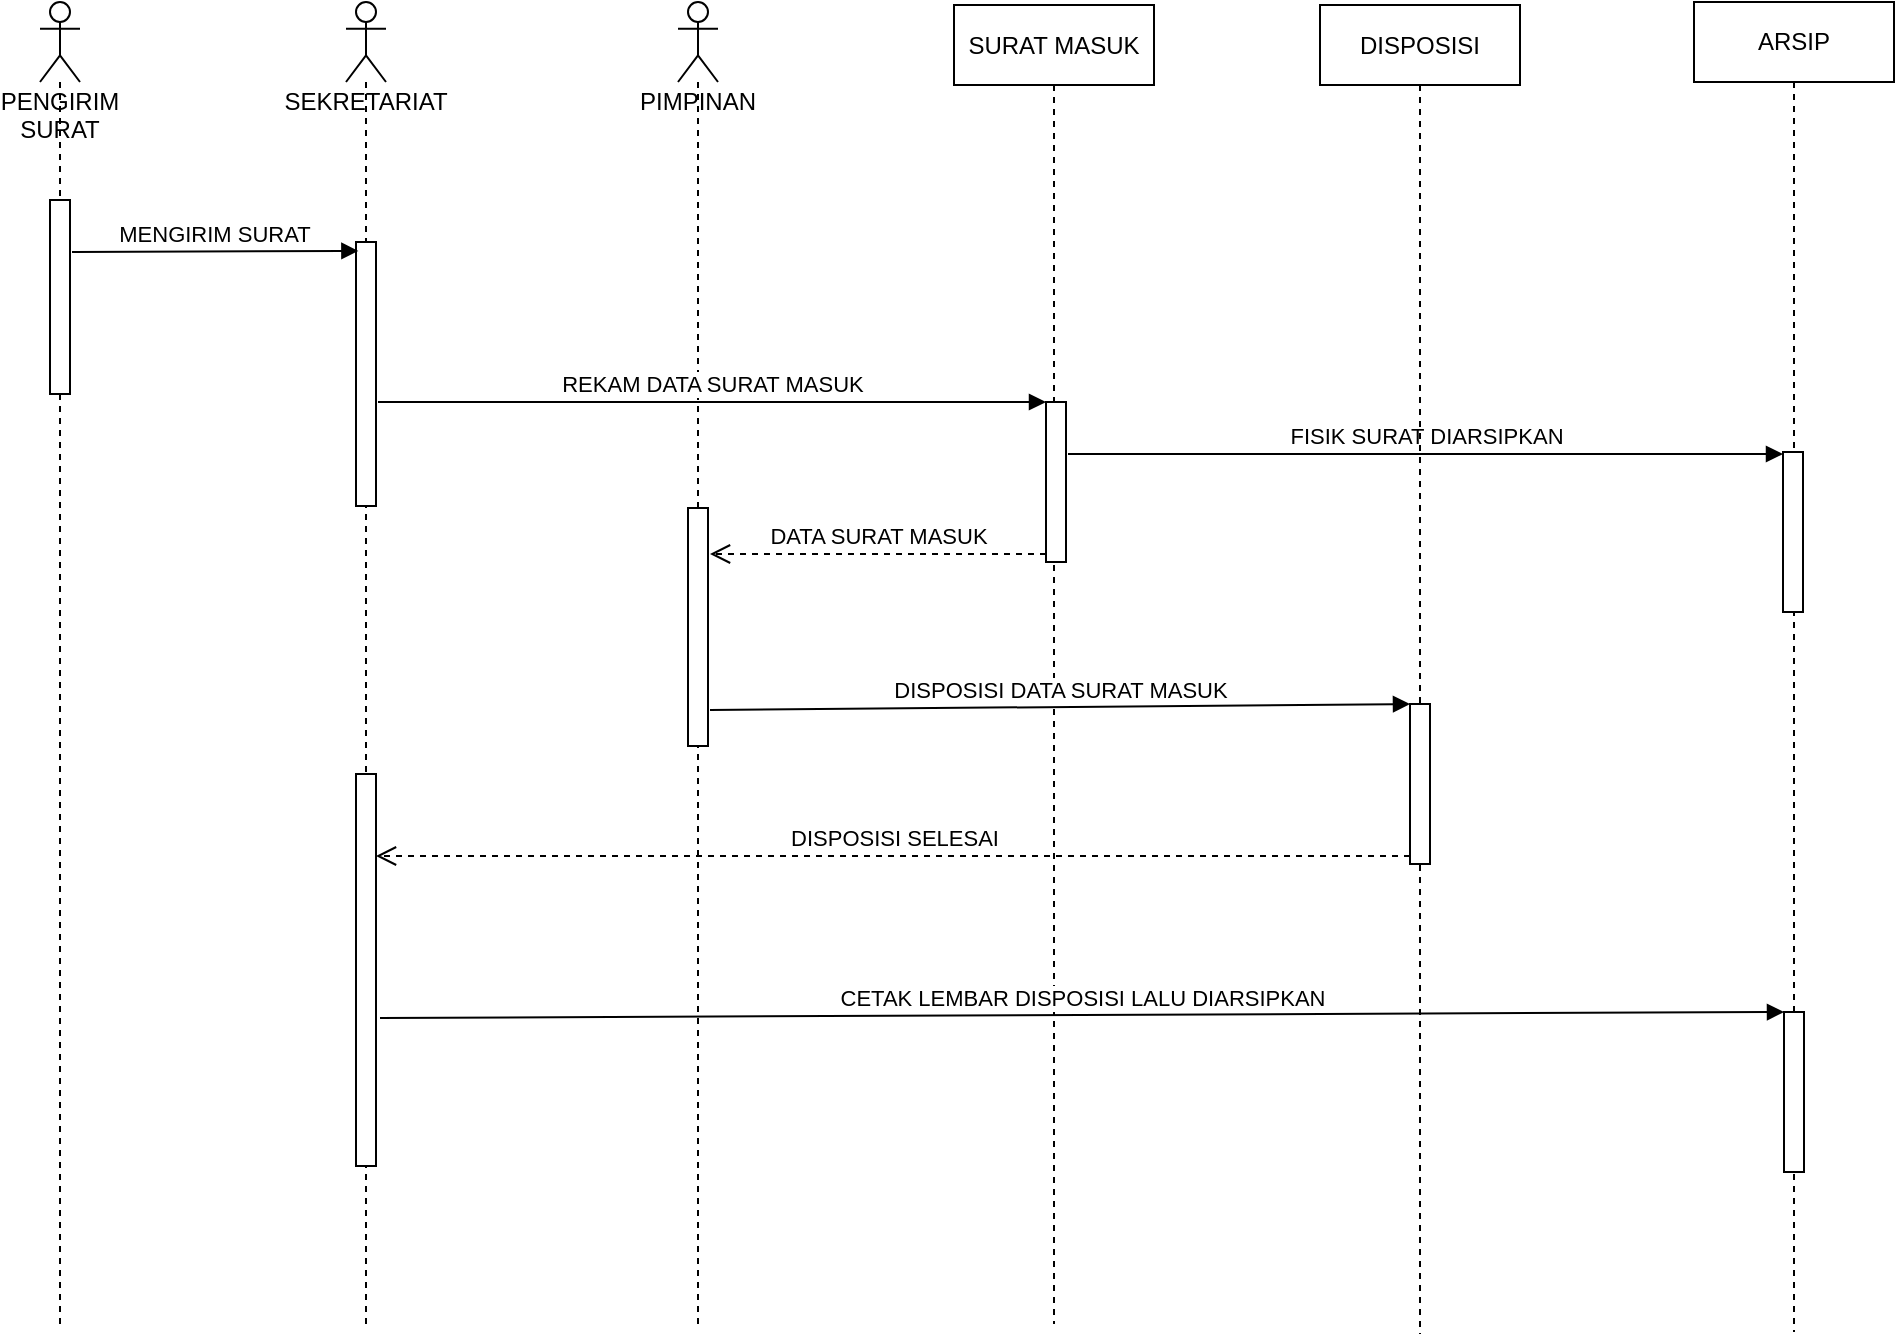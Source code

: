 <mxfile version="20.0.1" type="device" pages="2"><diagram id="4XVUiRChP693ibhbtJb5" name="SURAT MASUK"><mxGraphModel dx="1331" dy="399" grid="0" gridSize="10" guides="1" tooltips="1" connect="1" arrows="1" fold="1" page="0" pageScale="1" pageWidth="850" pageHeight="1100" math="0" shadow="0"><root><mxCell id="0"/><mxCell id="1" parent="0"/><mxCell id="fy22HivwUPc12UEzVpn1-1" value="&lt;div align=&quot;center&quot;&gt;PENGIRIM SURAT&lt;/div&gt;" style="shape=umlLifeline;participant=umlActor;perimeter=lifelinePerimeter;whiteSpace=wrap;html=1;container=1;collapsible=0;recursiveResize=0;verticalAlign=top;spacingTop=36;outlineConnect=0;align=center;" parent="1" vertex="1"><mxGeometry x="5" y="195" width="20" height="664" as="geometry"/></mxCell><mxCell id="fy22HivwUPc12UEzVpn1-7" value="" style="html=1;points=[];perimeter=orthogonalPerimeter;" parent="fy22HivwUPc12UEzVpn1-1" vertex="1"><mxGeometry x="5" y="99" width="10" height="97" as="geometry"/></mxCell><mxCell id="fy22HivwUPc12UEzVpn1-18" value="SEKRETARIAT" style="shape=umlLifeline;participant=umlActor;perimeter=lifelinePerimeter;whiteSpace=wrap;html=1;container=1;collapsible=0;recursiveResize=0;verticalAlign=top;spacingTop=36;outlineConnect=0;align=center;" parent="1" vertex="1"><mxGeometry x="158" y="195" width="20" height="662" as="geometry"/></mxCell><mxCell id="fy22HivwUPc12UEzVpn1-19" value="" style="html=1;points=[];perimeter=orthogonalPerimeter;" parent="fy22HivwUPc12UEzVpn1-18" vertex="1"><mxGeometry x="5" y="120" width="10" height="132" as="geometry"/></mxCell><mxCell id="3ps5VGkTfkddRKdWtkjc-1" value="" style="html=1;points=[];perimeter=orthogonalPerimeter;" vertex="1" parent="fy22HivwUPc12UEzVpn1-18"><mxGeometry x="5" y="386" width="10" height="196" as="geometry"/></mxCell><mxCell id="fy22HivwUPc12UEzVpn1-20" value="PIMPINAN" style="shape=umlLifeline;participant=umlActor;perimeter=lifelinePerimeter;whiteSpace=wrap;html=1;container=1;collapsible=0;recursiveResize=0;verticalAlign=top;spacingTop=36;outlineConnect=0;align=center;" parent="1" vertex="1"><mxGeometry x="324" y="195" width="20" height="662" as="geometry"/></mxCell><mxCell id="fy22HivwUPc12UEzVpn1-21" value="" style="html=1;points=[];perimeter=orthogonalPerimeter;" parent="fy22HivwUPc12UEzVpn1-20" vertex="1"><mxGeometry x="5" y="253" width="10" height="119" as="geometry"/></mxCell><mxCell id="fy22HivwUPc12UEzVpn1-22" value="SURAT MASUK" style="shape=umlLifeline;perimeter=lifelinePerimeter;whiteSpace=wrap;html=1;container=1;collapsible=0;recursiveResize=0;outlineConnect=0;" parent="1" vertex="1"><mxGeometry x="462" y="196.5" width="100" height="659.5" as="geometry"/></mxCell><mxCell id="fy22HivwUPc12UEzVpn1-39" value="" style="html=1;points=[];perimeter=orthogonalPerimeter;" parent="fy22HivwUPc12UEzVpn1-22" vertex="1"><mxGeometry x="46" y="198.5" width="10" height="80" as="geometry"/></mxCell><mxCell id="fy22HivwUPc12UEzVpn1-52" value="FISIK SURAT DIARSIPKAN" style="html=1;verticalAlign=bottom;endArrow=block;rounded=0;" parent="fy22HivwUPc12UEzVpn1-22" target="jcJ-LxDIHRgYZGGA7PKp-1" edge="1"><mxGeometry width="80" relative="1" as="geometry"><mxPoint x="57" y="224.5" as="sourcePoint"/><mxPoint x="419.5" y="224.5" as="targetPoint"/></mxGeometry></mxCell><mxCell id="fy22HivwUPc12UEzVpn1-23" value="DISPOSISI" style="shape=umlLifeline;perimeter=lifelinePerimeter;whiteSpace=wrap;html=1;container=1;collapsible=0;recursiveResize=0;outlineConnect=0;" parent="1" vertex="1"><mxGeometry x="645" y="196.5" width="100" height="664.5" as="geometry"/></mxCell><mxCell id="fy22HivwUPc12UEzVpn1-42" value="" style="html=1;points=[];perimeter=orthogonalPerimeter;" parent="fy22HivwUPc12UEzVpn1-23" vertex="1"><mxGeometry x="45" y="349.5" width="10" height="80" as="geometry"/></mxCell><mxCell id="fy22HivwUPc12UEzVpn1-24" value="ARSIP" style="shape=umlLifeline;perimeter=lifelinePerimeter;whiteSpace=wrap;html=1;container=1;collapsible=0;recursiveResize=0;outlineConnect=0;" parent="1" vertex="1"><mxGeometry x="832" y="195" width="100" height="665" as="geometry"/></mxCell><mxCell id="fy22HivwUPc12UEzVpn1-45" value="" style="html=1;points=[];perimeter=orthogonalPerimeter;" parent="fy22HivwUPc12UEzVpn1-24" vertex="1"><mxGeometry x="45" y="505" width="10" height="80" as="geometry"/></mxCell><mxCell id="jcJ-LxDIHRgYZGGA7PKp-1" value="" style="html=1;points=[];perimeter=orthogonalPerimeter;" vertex="1" parent="fy22HivwUPc12UEzVpn1-24"><mxGeometry x="44.5" y="225" width="10" height="80" as="geometry"/></mxCell><mxCell id="fy22HivwUPc12UEzVpn1-38" value="MENGIRIM SURAT" style="html=1;verticalAlign=bottom;endArrow=block;rounded=0;entryX=0.119;entryY=0.037;entryDx=0;entryDy=0;entryPerimeter=0;" parent="1" edge="1"><mxGeometry width="80" relative="1" as="geometry"><mxPoint x="21" y="320" as="sourcePoint"/><mxPoint x="164.19" y="319.445" as="targetPoint"/></mxGeometry></mxCell><mxCell id="fy22HivwUPc12UEzVpn1-40" value="REKAM DATA SURAT MASUK" style="html=1;verticalAlign=bottom;endArrow=block;entryX=0;entryY=0;rounded=0;" parent="1" target="fy22HivwUPc12UEzVpn1-39" edge="1"><mxGeometry relative="1" as="geometry"><mxPoint x="174" y="395" as="sourcePoint"/></mxGeometry></mxCell><mxCell id="fy22HivwUPc12UEzVpn1-41" value="DATA SURAT MASUK" style="html=1;verticalAlign=bottom;endArrow=open;dashed=1;endSize=8;exitX=0;exitY=0.95;rounded=0;" parent="1" source="fy22HivwUPc12UEzVpn1-39" edge="1"><mxGeometry relative="1" as="geometry"><mxPoint x="340" y="471" as="targetPoint"/></mxGeometry></mxCell><mxCell id="fy22HivwUPc12UEzVpn1-43" value="DISPOSISI DATA SURAT MASUK" style="html=1;verticalAlign=bottom;endArrow=block;entryX=0;entryY=0;rounded=0;" parent="1" target="fy22HivwUPc12UEzVpn1-42" edge="1"><mxGeometry relative="1" as="geometry"><mxPoint x="340" y="549" as="sourcePoint"/></mxGeometry></mxCell><mxCell id="fy22HivwUPc12UEzVpn1-44" value="DISPOSISI SELESAI" style="html=1;verticalAlign=bottom;endArrow=open;dashed=1;endSize=8;exitX=0;exitY=0.95;rounded=0;" parent="1" source="fy22HivwUPc12UEzVpn1-42" target="3ps5VGkTfkddRKdWtkjc-1" edge="1"><mxGeometry relative="1" as="geometry"><mxPoint x="176" y="622" as="targetPoint"/></mxGeometry></mxCell><mxCell id="fy22HivwUPc12UEzVpn1-46" value="CETAK LEMBAR DISPOSISI LALU DIARSIPKAN" style="html=1;verticalAlign=bottom;endArrow=block;entryX=0;entryY=0;rounded=0;" parent="1" target="fy22HivwUPc12UEzVpn1-45" edge="1"><mxGeometry relative="1" as="geometry"><mxPoint x="175" y="703" as="sourcePoint"/></mxGeometry></mxCell></root></mxGraphModel></diagram><diagram id="UHPE-AkUGkXrTP2AB3aK" name="SURAT KELUAR"><mxGraphModel dx="1610" dy="519" grid="0" gridSize="10" guides="1" tooltips="1" connect="1" arrows="1" fold="1" page="0" pageScale="1" pageWidth="850" pageHeight="1100" math="0" shadow="0"><root><mxCell id="0"/><mxCell id="1" parent="0"/><mxCell id="scaiTMdIUXevmGGSi0dR-1" value="PENERIMA SURAT" style="shape=umlLifeline;participant=umlActor;perimeter=lifelinePerimeter;whiteSpace=wrap;html=1;container=1;collapsible=0;recursiveResize=0;verticalAlign=top;spacingTop=36;outlineConnect=0;align=center;" vertex="1" parent="1"><mxGeometry x="5" y="195" width="20" height="664" as="geometry"/></mxCell><mxCell id="9xy_wbrql6GiWvLtt1Gk-16" value="" style="html=1;points=[];perimeter=orthogonalPerimeter;" vertex="1" parent="scaiTMdIUXevmGGSi0dR-1"><mxGeometry x="5" y="528" width="10" height="80" as="geometry"/></mxCell><mxCell id="scaiTMdIUXevmGGSi0dR-3" value="SEKRETARIAT" style="shape=umlLifeline;participant=umlActor;perimeter=lifelinePerimeter;whiteSpace=wrap;html=1;container=1;collapsible=0;recursiveResize=0;verticalAlign=top;spacingTop=36;outlineConnect=0;align=center;" vertex="1" parent="1"><mxGeometry x="158" y="195" width="20" height="662" as="geometry"/></mxCell><mxCell id="9xy_wbrql6GiWvLtt1Gk-1" value="" style="html=1;points=[];perimeter=orthogonalPerimeter;" vertex="1" parent="scaiTMdIUXevmGGSi0dR-3"><mxGeometry x="5" y="75" width="10" height="105" as="geometry"/></mxCell><mxCell id="HyfRW-xiImnDv4YA0rFH-1" value="" style="html=1;points=[];perimeter=orthogonalPerimeter;" vertex="1" parent="scaiTMdIUXevmGGSi0dR-3"><mxGeometry x="5" y="251" width="10" height="352" as="geometry"/></mxCell><mxCell id="scaiTMdIUXevmGGSi0dR-5" value="PIMPINAN" style="shape=umlLifeline;participant=umlActor;perimeter=lifelinePerimeter;whiteSpace=wrap;html=1;container=1;collapsible=0;recursiveResize=0;verticalAlign=top;spacingTop=36;outlineConnect=0;align=center;" vertex="1" parent="1"><mxGeometry x="324" y="195" width="20" height="662" as="geometry"/></mxCell><mxCell id="9xy_wbrql6GiWvLtt1Gk-2" value="" style="html=1;points=[];perimeter=orthogonalPerimeter;" vertex="1" parent="scaiTMdIUXevmGGSi0dR-5"><mxGeometry x="5" y="101" width="10" height="121" as="geometry"/></mxCell><mxCell id="9xy_wbrql6GiWvLtt1Gk-3" value="" style="html=1;points=[];perimeter=orthogonalPerimeter;" vertex="1" parent="scaiTMdIUXevmGGSi0dR-5"><mxGeometry x="10" y="130" width="10" height="40" as="geometry"/></mxCell><mxCell id="9xy_wbrql6GiWvLtt1Gk-4" value="KONSEP SALAH" style="edgeStyle=orthogonalEdgeStyle;html=1;align=left;spacingLeft=2;endArrow=block;rounded=0;entryX=1;entryY=0;" edge="1" target="9xy_wbrql6GiWvLtt1Gk-3" parent="scaiTMdIUXevmGGSi0dR-5"><mxGeometry relative="1" as="geometry"><mxPoint x="15" y="110" as="sourcePoint"/><Array as="points"><mxPoint x="45" y="110"/></Array></mxGeometry></mxCell><mxCell id="scaiTMdIUXevmGGSi0dR-7" value="TANDA TANGAN" style="shape=umlLifeline;perimeter=lifelinePerimeter;whiteSpace=wrap;html=1;container=1;collapsible=0;recursiveResize=0;outlineConnect=0;" vertex="1" parent="1"><mxGeometry x="462" y="196.5" width="100" height="659.5" as="geometry"/></mxCell><mxCell id="9xy_wbrql6GiWvLtt1Gk-7" value="" style="html=1;points=[];perimeter=orthogonalPerimeter;" vertex="1" parent="scaiTMdIUXevmGGSi0dR-7"><mxGeometry x="45" y="202.5" width="10" height="80" as="geometry"/></mxCell><mxCell id="scaiTMdIUXevmGGSi0dR-10" value="SURAT KELUAR" style="shape=umlLifeline;perimeter=lifelinePerimeter;whiteSpace=wrap;html=1;container=1;collapsible=0;recursiveResize=0;outlineConnect=0;" vertex="1" parent="1"><mxGeometry x="645" y="196.5" width="100" height="664.5" as="geometry"/></mxCell><mxCell id="9xy_wbrql6GiWvLtt1Gk-11" value="" style="html=1;points=[];perimeter=orthogonalPerimeter;" vertex="1" parent="scaiTMdIUXevmGGSi0dR-10"><mxGeometry x="45" y="354.5" width="10" height="80" as="geometry"/></mxCell><mxCell id="scaiTMdIUXevmGGSi0dR-12" value="ARSIP" style="shape=umlLifeline;perimeter=lifelinePerimeter;whiteSpace=wrap;html=1;container=1;collapsible=0;recursiveResize=0;outlineConnect=0;" vertex="1" parent="1"><mxGeometry x="832" y="195" width="100" height="665" as="geometry"/></mxCell><mxCell id="9xy_wbrql6GiWvLtt1Gk-14" value="" style="html=1;points=[];perimeter=orthogonalPerimeter;" vertex="1" parent="scaiTMdIUXevmGGSi0dR-12"><mxGeometry x="45" y="460" width="10" height="80" as="geometry"/></mxCell><mxCell id="9xy_wbrql6GiWvLtt1Gk-5" value="KONSEP SURAT" style="html=1;verticalAlign=bottom;endArrow=block;rounded=0;entryX=0;entryY=0.009;entryDx=0;entryDy=0;entryPerimeter=0;" edge="1" parent="1" target="9xy_wbrql6GiWvLtt1Gk-2"><mxGeometry width="80" relative="1" as="geometry"><mxPoint x="174" y="297" as="sourcePoint"/><mxPoint x="327" y="297" as="targetPoint"/></mxGeometry></mxCell><mxCell id="9xy_wbrql6GiWvLtt1Gk-6" value="REVISI ULANG" style="html=1;verticalAlign=bottom;endArrow=open;dashed=1;endSize=8;rounded=0;exitX=0.1;exitY=0.5;exitDx=0;exitDy=0;exitPerimeter=0;" edge="1" parent="1" source="9xy_wbrql6GiWvLtt1Gk-3"><mxGeometry relative="1" as="geometry"><mxPoint x="326" y="345" as="sourcePoint"/><mxPoint x="174" y="345" as="targetPoint"/></mxGeometry></mxCell><mxCell id="9xy_wbrql6GiWvLtt1Gk-8" value="KONSEP BENAR" style="html=1;verticalAlign=bottom;endArrow=block;entryX=0;entryY=0;rounded=0;" edge="1" target="9xy_wbrql6GiWvLtt1Gk-7" parent="1" source="9xy_wbrql6GiWvLtt1Gk-2"><mxGeometry relative="1" as="geometry"><mxPoint x="437" y="399" as="sourcePoint"/></mxGeometry></mxCell><mxCell id="9xy_wbrql6GiWvLtt1Gk-9" value="KONSEP SURAT KELUAR SELASAI" style="html=1;verticalAlign=bottom;endArrow=open;dashed=1;endSize=8;exitX=0;exitY=0.95;rounded=0;entryX=0.9;entryY=0.094;entryDx=0;entryDy=0;entryPerimeter=0;" edge="1" source="9xy_wbrql6GiWvLtt1Gk-7" parent="1" target="HyfRW-xiImnDv4YA0rFH-1"><mxGeometry relative="1" as="geometry"><mxPoint x="176" y="475" as="targetPoint"/></mxGeometry></mxCell><mxCell id="9xy_wbrql6GiWvLtt1Gk-10" value="REKAM DATA SURAT KELUAR" style="html=1;verticalAlign=bottom;endArrow=block;rounded=0;" edge="1" parent="1"><mxGeometry width="80" relative="1" as="geometry"><mxPoint x="174" y="552" as="sourcePoint"/><mxPoint x="691" y="552" as="targetPoint"/></mxGeometry></mxCell><mxCell id="9xy_wbrql6GiWvLtt1Gk-13" value="FISIK SURAT KELUAR DIARSIPKAN" style="html=1;verticalAlign=bottom;endArrow=block;rounded=0;entryX=0;entryY=0.01;entryDx=0;entryDy=0;entryPerimeter=0;" edge="1" parent="1" target="9xy_wbrql6GiWvLtt1Gk-14"><mxGeometry width="80" relative="1" as="geometry"><mxPoint x="174" y="656" as="sourcePoint"/><mxPoint x="875" y="656" as="targetPoint"/></mxGeometry></mxCell><mxCell id="9xy_wbrql6GiWvLtt1Gk-15" value="KIRIM SURAT" style="html=1;verticalAlign=bottom;endArrow=open;dashed=1;endSize=8;rounded=0;" edge="1" parent="1"><mxGeometry relative="1" as="geometry"><mxPoint x="158" y="744" as="sourcePoint"/><mxPoint x="21" y="744" as="targetPoint"/></mxGeometry></mxCell></root></mxGraphModel></diagram></mxfile>